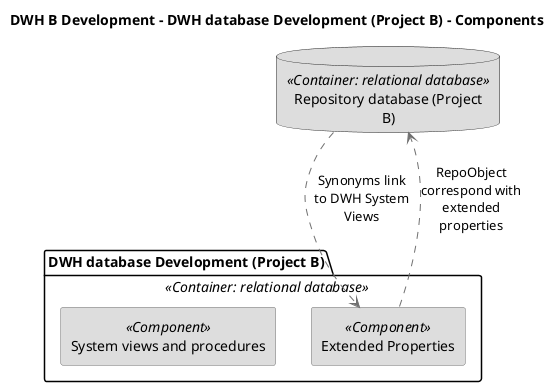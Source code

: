 @startuml(id=DWHBDevelopment-DWHdatabaseDevelopmentProjectB-Component)
title DWH B Development - DWH database Development (Project B) - Components

skinparam {
  shadowing false
  arrowColor #707070
  actorBorderColor #707070
  componentBorderColor #707070
  rectangleBorderColor #707070
  noteBackgroundColor #ffffff
  noteBorderColor #707070
  defaultTextAlignment center
  wrapWidth 200
  maxMessageSize 100
}
database 11 <<Container: relational database>> #dddddd [
  Repository database (Project B)
]
package "DWH database Development (Project B)" <<Container: relational database>> {
  rectangle 25 <<Component>> #dddddd [
    Extended Properties
  ]
  rectangle 24 <<Component>> #dddddd [
    System views and procedures
  ]
}
25 .[#707070].> 11 : RepoObject correspond with extended properties
11 .[#707070].> 25 : Synonyms link to DWH System Views
@enduml